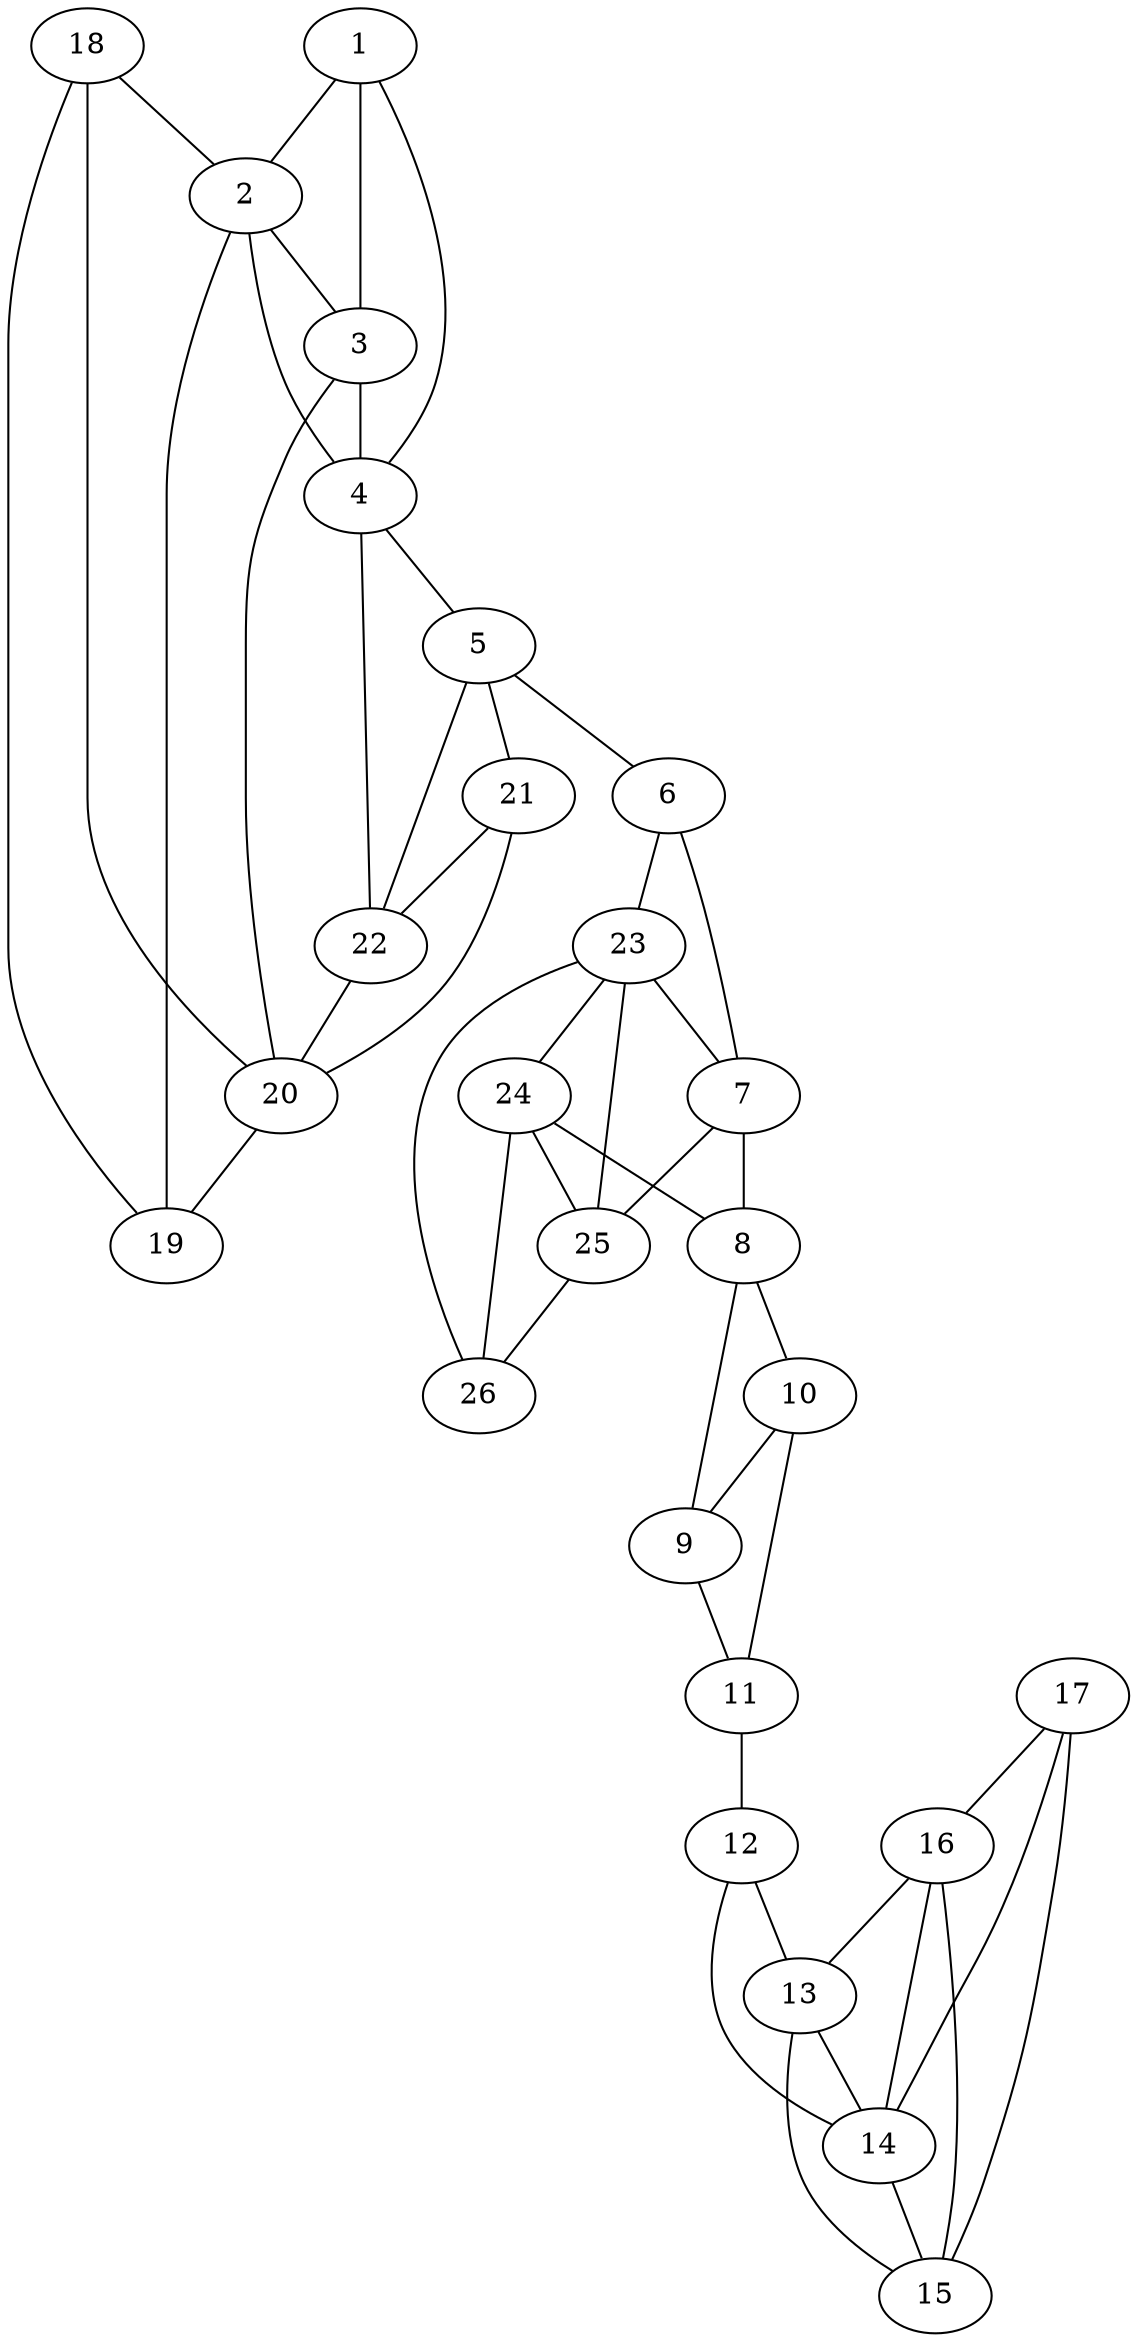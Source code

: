 graph pdb1rej {
	1	 [aaLength=17,
		sequence=KEFLAKAKEDFLKKWET,
		type=0];
	2	 [aaLength=3,
		sequence=QLD,
		type=0];
	1 -- 2	 [distance0="31.59316",
		frequency=1,
		type0=1];
	3	 [aaLength=7,
		sequence=KQKVVKL,
		type=0];
	1 -- 3	 [distance0="64.772",
		frequency=1,
		type0=2];
	4	 [aaLength=15,
		sequence=QIEHTLNEKRILQAV,
		type=0];
	1 -- 4	 [distance0="70.01882",
		frequency=1,
		type0=3];
	2 -- 3	 [distance0="41.89516",
		frequency=1,
		type0=2];
	3 -- 4	 [distance0="11.40128",
		distance1="1.0",
		frequency=2,
		type0=1,
		type1=4];
	20	 [aaLength=8,
		sequence=HYAMKILD,
		type=1];
	3 -- 20	 [distance0="50.14652",
		frequency=1,
		type0=3];
	4 -- 2	 [distance0="47.35188",
		frequency=1,
		type0=2];
	5	 [aaLength=10,
		sequence=EMFSHLRRIG,
		type=0];
	4 -- 5	 [distance0="48.40538",
		frequency=1,
		type0=3];
	22	 [aaLength=6,
		sequence=LEFSFK,
		type=1];
	4 -- 22	 [distance0="7.0",
		frequency=1,
		type0=4];
	6	 [aaLength=22,
		sequence=SEPHARFYAAQIVLTFEYLHSL,
		type=0];
	5 -- 6	 [distance0="20.03989",
		distance1="2.0",
		frequency=2,
		type0=1,
		type1=4];
	5 -- 22	 [distance0="38.22597",
		frequency=1,
		type0=3];
	21	 [aaLength=7,
		sequence=NLYMVME,
		type=1];
	5 -- 21	 [distance0="34.12074",
		frequency=1,
		type0=2];
	23	 [aaLength=2,
		sequence=LI,
		type=1];
	6 -- 23	 [distance0="53.2175",
		distance1="1.0",
		frequency=2,
		type0=3,
		type1=4];
	7	 [aaLength=3,
		sequence=KPE,
		type=0];
	7 -- 6	 [distance0="30.98283",
		frequency=1,
		type0=1];
	8	 [aaLength=5,
		sequence=TPEYL,
		type=0];
	7 -- 8	 [distance0="34.99145",
		frequency=1,
		type0=2];
	25	 [aaLength=3,
		sequence=LLI,
		type=1];
	7 -- 25	 [distance0="39.43564",
		distance1="1.0",
		frequency=2,
		type0=3,
		type1=4];
	10	 [aaLength=18,
		sequence=KAVDWWALGVLIYEMAAG,
		type=0];
	8 -- 10	 [distance0="17.40719",
		frequency=1,
		type0=2];
	9	 [aaLength=6,
		sequence=APEIIL,
		type=0];
	8 -- 9	 [distance0="14.30222",
		distance1="0.0",
		frequency=2,
		type0=1,
		type1=5];
	11	 [aaLength=12,
		sequence=QPIQIYEKIVSG,
		type=0];
	9 -- 11	 [distance0="37.53431",
		frequency=1,
		type0=3];
	10 -- 9	 [distance0="17.0082",
		frequency=1,
		type0=1];
	11 -- 10	 [distance0="28.1974",
		frequency=1,
		type0=2];
	12	 [aaLength=12,
		sequence=SSDLKDLLRNLL,
		type=0];
	11 -- 12	 [distance0="23.17336",
		distance1="8.0",
		frequency=2,
		type0=1,
		type1=4];
	13	 [aaLength=5,
		sequence=DLTKR,
		type=0];
	12 -- 13	 [distance0="20.38013",
		distance1="2.0",
		frequency=2,
		type0=1,
		type1=4];
	14	 [aaLength=6,
		sequence=VNDIKN,
		type=0];
	12 -- 14	 [distance0="28.37564",
		frequency=1,
		type0=3];
	15	 [aaLength=5,
		sequence=HKWFA,
		type=0];
	13 -- 15	 [distance0="26.82343",
		frequency=1,
		type0=3];
	13 -- 14	 [distance0="16.92615",
		distance1="7.0",
		frequency=2,
		type0=1,
		type1=4];
	14 -- 15	 [distance0="12.30769",
		distance1="0.0",
		frequency=2,
		type0=1,
		type1=5];
	16	 [aaLength=7,
		sequence=DWIAIYQ,
		type=0];
	16 -- 15	 [distance0="17.06339",
		frequency=1,
		type0=1];
	16 -- 13	 [distance0="39.54951",
		frequency=1,
		type0=3];
	16 -- 14	 [distance0="22.78352",
		frequency=1,
		type0=2];
	17	 [aaLength=5,
		sequence=GKEFT,
		type=0];
	17 -- 15	 [distance0="51.82977",
		frequency=1,
		type0=2];
	17 -- 14	 [distance0="56.07764",
		frequency=1,
		type0=3];
	17 -- 16	 [distance0="47.43132",
		frequency=1,
		type0=1];
	18	 [aaLength=9,
		sequence=FDRIKTLGT,
		type=1];
	18 -- 2	 [distance0="48.09009",
		frequency=1,
		type0=3];
	19	 [aaLength=8,
		sequence=GRVMLVKH,
		type=1];
	18 -- 19	 [distance0="12.0",
		distance1="3.0",
		frequency=2,
		type0=1,
		type1=4];
	18 -- 20	 [distance0="25.0",
		frequency=1,
		type0=2];
	19 -- 2	 [distance0="50.52382",
		frequency=1,
		type0=3];
	20 -- 19	 [distance0="13.0",
		frequency=1,
		type0=1];
	21 -- 22	 [distance0="9.0",
		frequency=1,
		type0=1];
	21 -- 20	 [distance0="47.0",
		frequency=1,
		type0=3];
	22 -- 20	 [distance0="38.0",
		frequency=1,
		type0=2];
	23 -- 7	 [distance0="4.0",
		frequency=1,
		type0=4];
	24	 [aaLength=2,
		sequence=KR,
		type=1];
	23 -- 24	 [distance0="27.0",
		frequency=1,
		type0=3];
	23 -- 25	 [distance0="10.0",
		frequency=1,
		type0=1];
	26	 [aaLength=3,
		sequence=IQV,
		type=1];
	23 -- 26	 [distance0="18.0",
		frequency=1,
		type0=2];
	24 -- 8	 [distance0="10.0",
		frequency=1,
		type0=4];
	24 -- 25	 [distance0="17.0",
		frequency=1,
		type0=2];
	24 -- 26	 [distance0="9.0",
		frequency=1,
		type0=1];
	25 -- 26	 [distance0="8.0",
		distance1="5.0",
		frequency=2,
		type0=1,
		type1=4];
}
